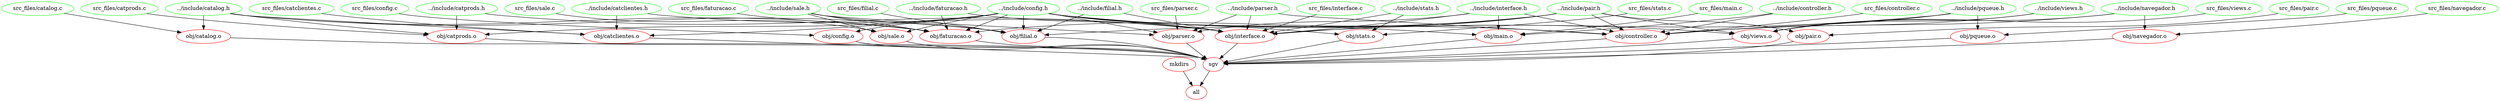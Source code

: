 digraph G {
n29[label="../include/catalog.h", color="green"];
n32[label="../include/catclientes.h", color="green"];
n35[label="../include/catprods.h", color="green"];
n9[label="../include/config.h", color="green"];
n8[label="../include/controller.h", color="green"];
n43[label="../include/faturacao.h", color="green"];
n27[label="../include/filial.h", color="green"];
n7[label="../include/interface.h", color="green"];
n12[label="../include/navegador.h", color="green"];
n15[label="../include/pair.h", color="green"];
n17[label="../include/parser.h", color="green"];
n16[label="../include/pqueue.h", color="green"];
n28[label="../include/sale.h", color="green"];
n38[label="../include/stats.h", color="green"];
n18[label="../include/views.h", color="green"];
n2[label="all", color="red"];
n3[label="mkdirs", color="red"];
n50[label="obj/catalog.o", color="red"];
n30[label="obj/catclientes.o", color="red"];
n33[label="obj/catprods.o", color="red"];
n48[label="obj/config.o", color="red"];
n13[label="obj/controller.o", color="red"];
n44[label="obj/faturacao.o", color="red"];
n25[label="obj/filial.o", color="red"];
n41[label="obj/interface.o", color="red"];
n5[label="obj/main.o", color="red"];
n10[label="obj/navegador.o", color="red"];
n21[label="obj/pair.o", color="red"];
n46[label="obj/parser.o", color="red"];
n23[label="obj/pqueue.o", color="red"];
n39[label="obj/sale.o", color="red"];
n36[label="obj/stats.o", color="red"];
n19[label="obj/views.o", color="red"];
n4[label="sgv", color="red"];
n51[label="src_files/catalog.c", color="green"];
n31[label="src_files/catclientes.c", color="green"];
n34[label="src_files/catprods.c", color="green"];
n49[label="src_files/config.c", color="green"];
n14[label="src_files/controller.c", color="green"];
n45[label="src_files/faturacao.c", color="green"];
n26[label="src_files/filial.c", color="green"];
n42[label="src_files/interface.c", color="green"];
n6[label="src_files/main.c", color="green"];
n11[label="src_files/navegador.c", color="green"];
n22[label="src_files/pair.c", color="green"];
n47[label="src_files/parser.c", color="green"];
n24[label="src_files/pqueue.c", color="green"];
n40[label="src_files/sale.c", color="green"];
n37[label="src_files/stats.c", color="green"];
n20[label="src_files/views.c", color="green"];
n3 -> n2 ; 
n4 -> n2 ; 
n29 -> n50 ; 
n51 -> n50 ; 
n29 -> n30 ; 
n32 -> n30 ; 
n9 -> n30 ; 
n31 -> n30 ; 
n29 -> n33 ; 
n35 -> n33 ; 
n9 -> n33 ; 
n34 -> n33 ; 
n9 -> n48 ; 
n49 -> n48 ; 
n9 -> n13 ; 
n8 -> n13 ; 
n7 -> n13 ; 
n12 -> n13 ; 
n15 -> n13 ; 
n17 -> n13 ; 
n16 -> n13 ; 
n18 -> n13 ; 
n14 -> n13 ; 
n29 -> n44 ; 
n9 -> n44 ; 
n43 -> n44 ; 
n15 -> n44 ; 
n28 -> n44 ; 
n45 -> n44 ; 
n29 -> n25 ; 
n9 -> n25 ; 
n27 -> n25 ; 
n15 -> n25 ; 
n28 -> n25 ; 
n26 -> n25 ; 
n32 -> n41 ; 
n35 -> n41 ; 
n9 -> n41 ; 
n43 -> n41 ; 
n27 -> n41 ; 
n7 -> n41 ; 
n15 -> n41 ; 
n17 -> n41 ; 
n16 -> n41 ; 
n38 -> n41 ; 
n42 -> n41 ; 
n9 -> n5 ; 
n8 -> n5 ; 
n7 -> n5 ; 
n6 -> n5 ; 
n12 -> n10 ; 
n11 -> n10 ; 
n15 -> n21 ; 
n22 -> n21 ; 
n9 -> n46 ; 
n7 -> n46 ; 
n17 -> n46 ; 
n28 -> n46 ; 
n47 -> n46 ; 
n16 -> n23 ; 
n24 -> n23 ; 
n9 -> n39 ; 
n28 -> n39 ; 
n40 -> n39 ; 
n9 -> n36 ; 
n38 -> n36 ; 
n37 -> n36 ; 
n9 -> n19 ; 
n12 -> n19 ; 
n15 -> n19 ; 
n16 -> n19 ; 
n18 -> n19 ; 
n20 -> n19 ; 
n50 -> n4 ; 
n30 -> n4 ; 
n33 -> n4 ; 
n48 -> n4 ; 
n13 -> n4 ; 
n44 -> n4 ; 
n25 -> n4 ; 
n41 -> n4 ; 
n5 -> n4 ; 
n10 -> n4 ; 
n21 -> n4 ; 
n46 -> n4 ; 
n23 -> n4 ; 
n39 -> n4 ; 
n36 -> n4 ; 
n19 -> n4 ; 
}
